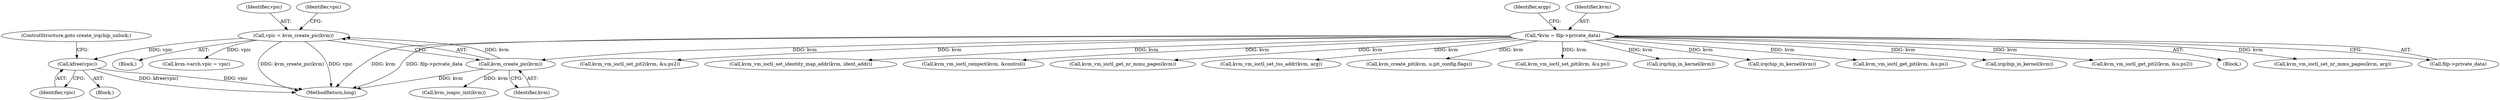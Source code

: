 digraph "0_linux_9c895160d25a76c21b65bad141b08e8d4f99afef@API" {
"1000262" [label="(Call,kfree(vpic))"];
"1000217" [label="(Call,vpic = kvm_create_pic(kvm))"];
"1000219" [label="(Call,kvm_create_pic(kvm))"];
"1000109" [label="(Call,*kvm = filp->private_data)"];
"1000116" [label="(Identifier,argp)"];
"1000409" [label="(Call,irqchip_in_kernel(kvm))"];
"1000226" [label="(Call,kvm_ioapic_init(kvm))"];
"1000220" [label="(Identifier,kvm)"];
"1000584" [label="(Call,kvm_vm_ioctl_get_pit(kvm, &u.ps))"];
"1000218" [label="(Identifier,vpic)"];
"1000184" [label="(Block,)"];
"1000263" [label="(Identifier,vpic)"];
"1000264" [label="(ControlStructure,goto create_irqchip_unlock;)"];
"1000230" [label="(Block,)"];
"1000110" [label="(Identifier,kvm)"];
"1000219" [label="(Call,kvm_create_pic(kvm))"];
"1000217" [label="(Call,vpic = kvm_create_pic(kvm))"];
"1000475" [label="(Call,irqchip_in_kernel(kvm))"];
"1000672" [label="(Call,kvm_vm_ioctl_get_pit2(kvm, &u.ps2))"];
"1000107" [label="(Block,)"];
"1000170" [label="(Call,kvm_vm_ioctl_set_nr_mmu_pages(kvm, arg))"];
"1000111" [label="(Call,filp->private_data)"];
"1000733" [label="(Call,kvm_vm_ioctl_set_pit2(kvm, &u.ps2))"];
"1000158" [label="(Call,kvm_vm_ioctl_set_identity_map_addr(kvm, ident_addr))"];
"1000763" [label="(Call,kvm_vm_ioctl_reinject(kvm, &control))"];
"1000180" [label="(Call,kvm_vm_ioctl_get_nr_mmu_pages(kvm))"];
"1000109" [label="(Call,*kvm = filp->private_data)"];
"1000132" [label="(Call,kvm_vm_ioctl_set_tss_addr(kvm, arg))"];
"1000913" [label="(MethodReturn,long)"];
"1000268" [label="(Call,kvm->arch.vpic = vpic)"];
"1000365" [label="(Call,kvm_create_pit(kvm, u.pit_config.flags))"];
"1000222" [label="(Identifier,vpic)"];
"1000643" [label="(Call,kvm_vm_ioctl_set_pit(kvm, &u.ps))"];
"1000262" [label="(Call,kfree(vpic))"];
"1000533" [label="(Call,irqchip_in_kernel(kvm))"];
"1000262" -> "1000230"  [label="AST: "];
"1000262" -> "1000263"  [label="CFG: "];
"1000263" -> "1000262"  [label="AST: "];
"1000264" -> "1000262"  [label="CFG: "];
"1000262" -> "1000913"  [label="DDG: vpic"];
"1000262" -> "1000913"  [label="DDG: kfree(vpic)"];
"1000217" -> "1000262"  [label="DDG: vpic"];
"1000217" -> "1000184"  [label="AST: "];
"1000217" -> "1000219"  [label="CFG: "];
"1000218" -> "1000217"  [label="AST: "];
"1000219" -> "1000217"  [label="AST: "];
"1000222" -> "1000217"  [label="CFG: "];
"1000217" -> "1000913"  [label="DDG: kvm_create_pic(kvm)"];
"1000217" -> "1000913"  [label="DDG: vpic"];
"1000219" -> "1000217"  [label="DDG: kvm"];
"1000217" -> "1000268"  [label="DDG: vpic"];
"1000219" -> "1000220"  [label="CFG: "];
"1000220" -> "1000219"  [label="AST: "];
"1000219" -> "1000913"  [label="DDG: kvm"];
"1000109" -> "1000219"  [label="DDG: kvm"];
"1000219" -> "1000226"  [label="DDG: kvm"];
"1000109" -> "1000107"  [label="AST: "];
"1000109" -> "1000111"  [label="CFG: "];
"1000110" -> "1000109"  [label="AST: "];
"1000111" -> "1000109"  [label="AST: "];
"1000116" -> "1000109"  [label="CFG: "];
"1000109" -> "1000913"  [label="DDG: kvm"];
"1000109" -> "1000913"  [label="DDG: filp->private_data"];
"1000109" -> "1000132"  [label="DDG: kvm"];
"1000109" -> "1000158"  [label="DDG: kvm"];
"1000109" -> "1000170"  [label="DDG: kvm"];
"1000109" -> "1000180"  [label="DDG: kvm"];
"1000109" -> "1000365"  [label="DDG: kvm"];
"1000109" -> "1000409"  [label="DDG: kvm"];
"1000109" -> "1000475"  [label="DDG: kvm"];
"1000109" -> "1000533"  [label="DDG: kvm"];
"1000109" -> "1000584"  [label="DDG: kvm"];
"1000109" -> "1000643"  [label="DDG: kvm"];
"1000109" -> "1000672"  [label="DDG: kvm"];
"1000109" -> "1000733"  [label="DDG: kvm"];
"1000109" -> "1000763"  [label="DDG: kvm"];
}
